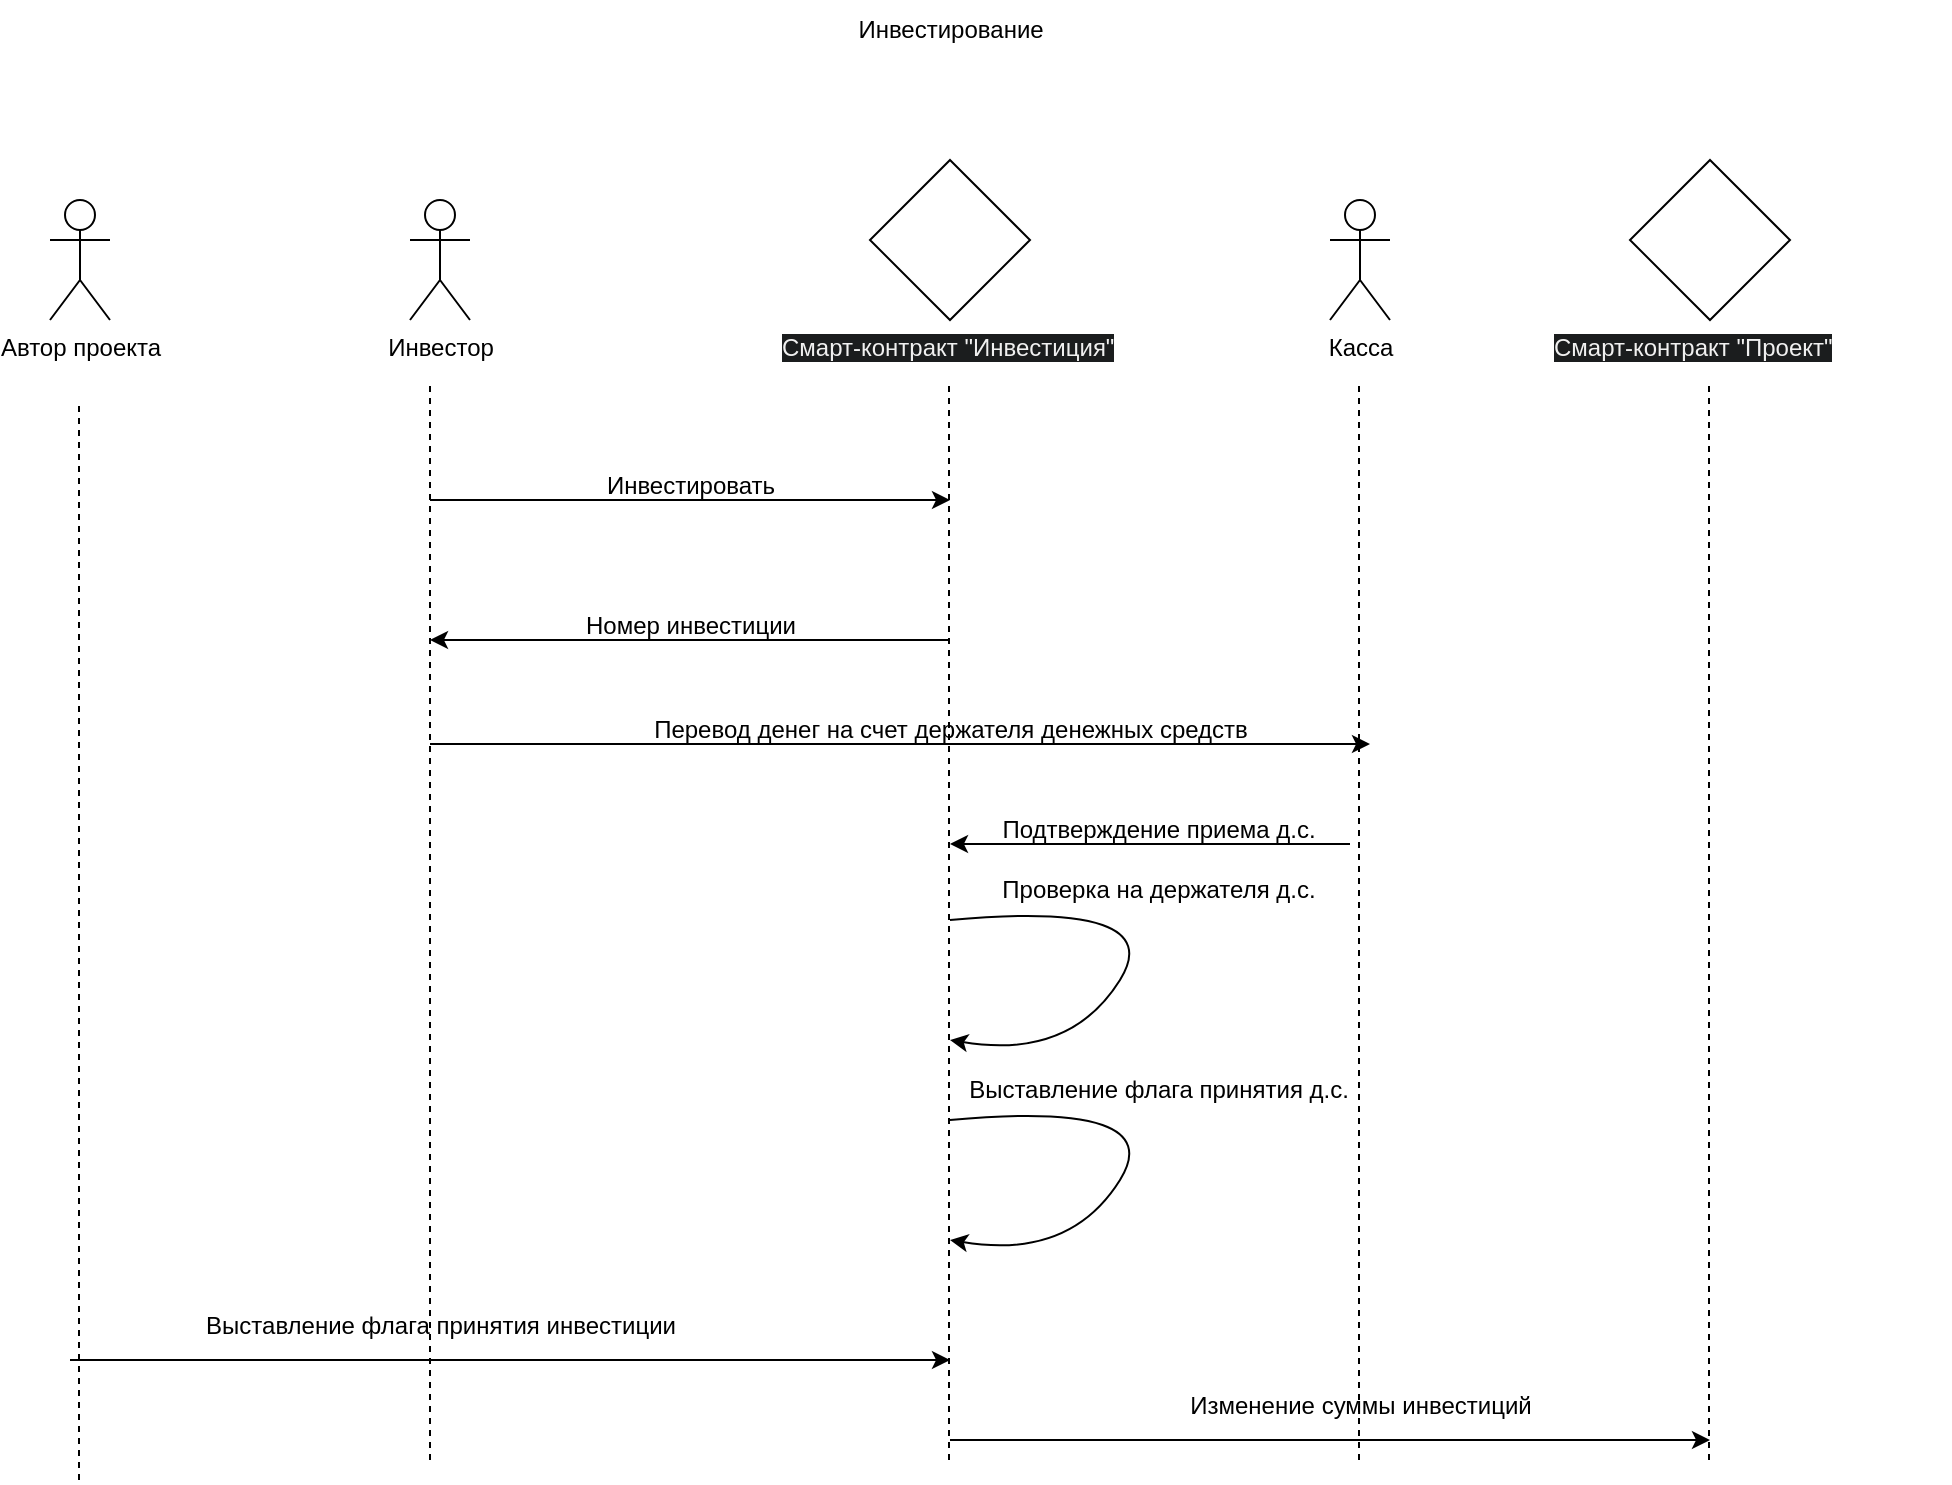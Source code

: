 <mxfile version="24.0.4" type="device">
  <diagram name="Страница — 1" id="MsgfEu5UXu-GU-6YAAAl">
    <mxGraphModel dx="2261" dy="836" grid="1" gridSize="10" guides="1" tooltips="1" connect="1" arrows="1" fold="1" page="1" pageScale="1" pageWidth="827" pageHeight="1169" math="0" shadow="0">
      <root>
        <mxCell id="0" />
        <mxCell id="1" parent="0" />
        <mxCell id="hTVs9SLWPzjv3B5Vgc62-1" value="Инвестор" style="shape=umlActor;verticalLabelPosition=bottom;verticalAlign=top;html=1;outlineConnect=0;" vertex="1" parent="1">
          <mxGeometry x="130" y="100" width="30" height="60" as="geometry" />
        </mxCell>
        <mxCell id="hTVs9SLWPzjv3B5Vgc62-4" value="" style="rhombus;whiteSpace=wrap;html=1;" vertex="1" parent="1">
          <mxGeometry x="360" y="80" width="80" height="80" as="geometry" />
        </mxCell>
        <mxCell id="hTVs9SLWPzjv3B5Vgc62-5" value="&lt;span style=&quot;color: rgb(240, 240, 240); font-family: Helvetica; font-size: 12px; font-style: normal; font-variant-ligatures: normal; font-variant-caps: normal; font-weight: 400; letter-spacing: normal; orphans: 2; text-align: center; text-indent: 0px; text-transform: none; widows: 2; word-spacing: 0px; -webkit-text-stroke-width: 0px; white-space: normal; background-color: rgb(27, 29, 30); text-decoration-thickness: initial; text-decoration-style: initial; text-decoration-color: initial; display: inline !important; float: none;&quot;&gt;Смарт-контракт &quot;Инвестиция&quot;&lt;/span&gt;" style="text;whiteSpace=wrap;html=1;" vertex="1" parent="1">
          <mxGeometry x="314" y="160" width="200" height="40" as="geometry" />
        </mxCell>
        <mxCell id="hTVs9SLWPzjv3B5Vgc62-6" value="" style="rhombus;whiteSpace=wrap;html=1;" vertex="1" parent="1">
          <mxGeometry x="740" y="80" width="80" height="80" as="geometry" />
        </mxCell>
        <mxCell id="hTVs9SLWPzjv3B5Vgc62-7" value="&lt;span style=&quot;color: rgb(240, 240, 240); font-family: Helvetica; font-size: 12px; font-style: normal; font-variant-ligatures: normal; font-variant-caps: normal; font-weight: 400; letter-spacing: normal; orphans: 2; text-align: center; text-indent: 0px; text-transform: none; widows: 2; word-spacing: 0px; -webkit-text-stroke-width: 0px; white-space: normal; background-color: rgb(27, 29, 30); text-decoration-thickness: initial; text-decoration-style: initial; text-decoration-color: initial; display: inline !important; float: none;&quot;&gt;Смарт-контракт &quot;Проект&quot;&lt;/span&gt;" style="text;whiteSpace=wrap;html=1;" vertex="1" parent="1">
          <mxGeometry x="700" y="160" width="200" height="40" as="geometry" />
        </mxCell>
        <mxCell id="hTVs9SLWPzjv3B5Vgc62-8" value="" style="endArrow=none;html=1;rounded=0;dashed=1;" edge="1" parent="1">
          <mxGeometry width="50" height="50" relative="1" as="geometry">
            <mxPoint x="140" y="730" as="sourcePoint" />
            <mxPoint x="140" y="190" as="targetPoint" />
          </mxGeometry>
        </mxCell>
        <mxCell id="hTVs9SLWPzjv3B5Vgc62-9" value="" style="endArrow=none;html=1;rounded=0;dashed=1;" edge="1" parent="1">
          <mxGeometry width="50" height="50" relative="1" as="geometry">
            <mxPoint x="399.5" y="730" as="sourcePoint" />
            <mxPoint x="399.5" y="190" as="targetPoint" />
          </mxGeometry>
        </mxCell>
        <mxCell id="hTVs9SLWPzjv3B5Vgc62-10" value="" style="endArrow=none;html=1;rounded=0;dashed=1;" edge="1" parent="1">
          <mxGeometry width="50" height="50" relative="1" as="geometry">
            <mxPoint x="779.5" y="730" as="sourcePoint" />
            <mxPoint x="779.5" y="190" as="targetPoint" />
          </mxGeometry>
        </mxCell>
        <mxCell id="hTVs9SLWPzjv3B5Vgc62-11" value="" style="endArrow=classic;html=1;rounded=0;" edge="1" parent="1">
          <mxGeometry width="50" height="50" relative="1" as="geometry">
            <mxPoint x="140" y="250" as="sourcePoint" />
            <mxPoint x="400" y="250" as="targetPoint" />
          </mxGeometry>
        </mxCell>
        <mxCell id="hTVs9SLWPzjv3B5Vgc62-12" value="Инвестировать" style="text;html=1;align=center;verticalAlign=middle;resizable=0;points=[];autosize=1;strokeColor=none;fillColor=none;" vertex="1" parent="1">
          <mxGeometry x="215" y="228" width="110" height="30" as="geometry" />
        </mxCell>
        <mxCell id="hTVs9SLWPzjv3B5Vgc62-13" value="Инвестирование" style="text;html=1;align=center;verticalAlign=middle;resizable=0;points=[];autosize=1;strokeColor=none;fillColor=none;" vertex="1" parent="1">
          <mxGeometry x="340" width="120" height="30" as="geometry" />
        </mxCell>
        <mxCell id="hTVs9SLWPzjv3B5Vgc62-14" value="Касса" style="shape=umlActor;verticalLabelPosition=bottom;verticalAlign=top;html=1;outlineConnect=0;" vertex="1" parent="1">
          <mxGeometry x="590" y="100" width="30" height="60" as="geometry" />
        </mxCell>
        <mxCell id="hTVs9SLWPzjv3B5Vgc62-15" value="" style="endArrow=none;html=1;rounded=0;dashed=1;" edge="1" parent="1">
          <mxGeometry width="50" height="50" relative="1" as="geometry">
            <mxPoint x="604.5" y="730" as="sourcePoint" />
            <mxPoint x="604.5" y="190" as="targetPoint" />
          </mxGeometry>
        </mxCell>
        <mxCell id="hTVs9SLWPzjv3B5Vgc62-16" value="" style="endArrow=classic;html=1;rounded=0;" edge="1" parent="1">
          <mxGeometry width="50" height="50" relative="1" as="geometry">
            <mxPoint x="400" y="320" as="sourcePoint" />
            <mxPoint x="140" y="320" as="targetPoint" />
          </mxGeometry>
        </mxCell>
        <mxCell id="hTVs9SLWPzjv3B5Vgc62-18" value="Номер инвестиции" style="text;html=1;align=center;verticalAlign=middle;resizable=0;points=[];autosize=1;strokeColor=none;fillColor=none;" vertex="1" parent="1">
          <mxGeometry x="205" y="298" width="130" height="30" as="geometry" />
        </mxCell>
        <mxCell id="hTVs9SLWPzjv3B5Vgc62-19" value="" style="endArrow=classic;html=1;rounded=0;" edge="1" parent="1">
          <mxGeometry width="50" height="50" relative="1" as="geometry">
            <mxPoint x="140" y="372" as="sourcePoint" />
            <mxPoint x="610" y="372" as="targetPoint" />
          </mxGeometry>
        </mxCell>
        <mxCell id="hTVs9SLWPzjv3B5Vgc62-21" value="Перевод денег на счет держателя денежных средств" style="text;html=1;align=center;verticalAlign=middle;resizable=0;points=[];autosize=1;strokeColor=none;fillColor=none;" vertex="1" parent="1">
          <mxGeometry x="240" y="350" width="320" height="30" as="geometry" />
        </mxCell>
        <mxCell id="hTVs9SLWPzjv3B5Vgc62-22" value="" style="endArrow=classic;html=1;rounded=0;" edge="1" parent="1">
          <mxGeometry width="50" height="50" relative="1" as="geometry">
            <mxPoint x="600" y="422" as="sourcePoint" />
            <mxPoint x="400" y="422" as="targetPoint" />
          </mxGeometry>
        </mxCell>
        <mxCell id="hTVs9SLWPzjv3B5Vgc62-24" value="Подтверждение приема д.с." style="text;html=1;align=center;verticalAlign=middle;resizable=0;points=[];autosize=1;strokeColor=none;fillColor=none;" vertex="1" parent="1">
          <mxGeometry x="414" y="400" width="180" height="30" as="geometry" />
        </mxCell>
        <mxCell id="hTVs9SLWPzjv3B5Vgc62-26" value="" style="curved=1;endArrow=classic;html=1;rounded=0;" edge="1" parent="1">
          <mxGeometry width="50" height="50" relative="1" as="geometry">
            <mxPoint x="400" y="460" as="sourcePoint" />
            <mxPoint x="400" y="520" as="targetPoint" />
            <Array as="points">
              <mxPoint x="510" y="450" />
              <mxPoint x="460" y="530" />
            </Array>
          </mxGeometry>
        </mxCell>
        <mxCell id="hTVs9SLWPzjv3B5Vgc62-27" value="Проверка на держателя д.с." style="text;html=1;align=center;verticalAlign=middle;resizable=0;points=[];autosize=1;strokeColor=none;fillColor=none;" vertex="1" parent="1">
          <mxGeometry x="414" y="430" width="180" height="30" as="geometry" />
        </mxCell>
        <mxCell id="hTVs9SLWPzjv3B5Vgc62-28" value="Автор проекта" style="shape=umlActor;verticalLabelPosition=bottom;verticalAlign=top;html=1;outlineConnect=0;" vertex="1" parent="1">
          <mxGeometry x="-50" y="100" width="30" height="60" as="geometry" />
        </mxCell>
        <mxCell id="hTVs9SLWPzjv3B5Vgc62-30" value="" style="curved=1;endArrow=classic;html=1;rounded=0;" edge="1" parent="1">
          <mxGeometry width="50" height="50" relative="1" as="geometry">
            <mxPoint x="400" y="560" as="sourcePoint" />
            <mxPoint x="400" y="620" as="targetPoint" />
            <Array as="points">
              <mxPoint x="510" y="550" />
              <mxPoint x="460" y="630" />
            </Array>
          </mxGeometry>
        </mxCell>
        <mxCell id="hTVs9SLWPzjv3B5Vgc62-31" value="Выставление флага принятия д.с." style="text;html=1;align=center;verticalAlign=middle;resizable=0;points=[];autosize=1;strokeColor=none;fillColor=none;" vertex="1" parent="1">
          <mxGeometry x="399" y="530" width="210" height="30" as="geometry" />
        </mxCell>
        <mxCell id="hTVs9SLWPzjv3B5Vgc62-33" value="" style="endArrow=none;html=1;rounded=0;dashed=1;" edge="1" parent="1">
          <mxGeometry width="50" height="50" relative="1" as="geometry">
            <mxPoint x="-35.5" y="740" as="sourcePoint" />
            <mxPoint x="-35.5" y="200" as="targetPoint" />
          </mxGeometry>
        </mxCell>
        <mxCell id="hTVs9SLWPzjv3B5Vgc62-35" value="" style="endArrow=classic;html=1;rounded=0;" edge="1" parent="1">
          <mxGeometry width="50" height="50" relative="1" as="geometry">
            <mxPoint x="-40" y="680" as="sourcePoint" />
            <mxPoint x="400" y="680" as="targetPoint" />
          </mxGeometry>
        </mxCell>
        <mxCell id="hTVs9SLWPzjv3B5Vgc62-37" value="Выставление флага принятия инвестиции" style="text;html=1;align=center;verticalAlign=middle;resizable=0;points=[];autosize=1;strokeColor=none;fillColor=none;" vertex="1" parent="1">
          <mxGeometry x="15" y="648" width="260" height="30" as="geometry" />
        </mxCell>
        <mxCell id="hTVs9SLWPzjv3B5Vgc62-38" value="" style="endArrow=classic;html=1;rounded=0;" edge="1" parent="1">
          <mxGeometry width="50" height="50" relative="1" as="geometry">
            <mxPoint x="400" y="720" as="sourcePoint" />
            <mxPoint x="780" y="720" as="targetPoint" />
          </mxGeometry>
        </mxCell>
        <mxCell id="hTVs9SLWPzjv3B5Vgc62-39" value="Изменение суммы инвестиций" style="text;html=1;align=center;verticalAlign=middle;resizable=0;points=[];autosize=1;strokeColor=none;fillColor=none;" vertex="1" parent="1">
          <mxGeometry x="510" y="688" width="190" height="30" as="geometry" />
        </mxCell>
      </root>
    </mxGraphModel>
  </diagram>
</mxfile>
